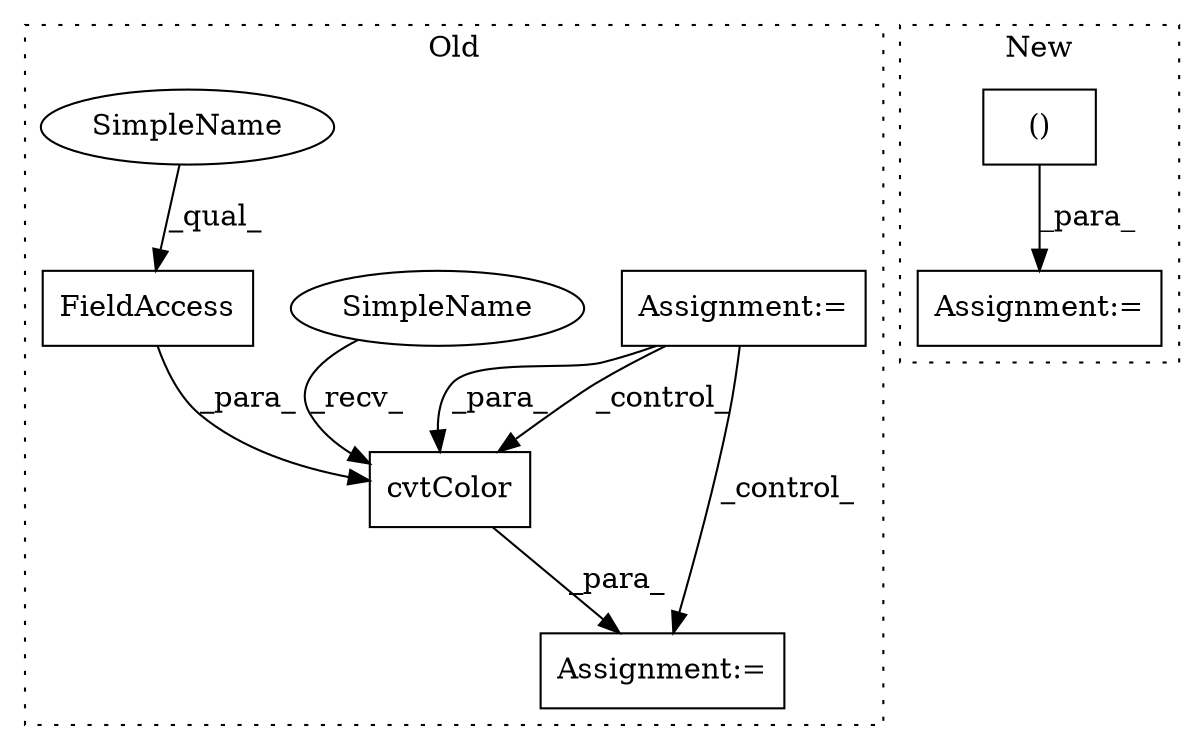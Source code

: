 digraph G {
subgraph cluster0 {
1 [label="cvtColor" a="32" s="1387,1420" l="9,1" shape="box"];
3 [label="FieldAccess" a="22" s="1403" l="17" shape="box"];
5 [label="Assignment:=" a="7" s="1382" l="1" shape="box"];
6 [label="Assignment:=" a="7" s="918" l="1" shape="box"];
7 [label="SimpleName" a="42" s="1383" l="3" shape="ellipse"];
8 [label="SimpleName" a="42" s="1403" l="3" shape="ellipse"];
label = "Old";
style="dotted";
}
subgraph cluster1 {
2 [label="()" a="106" s="1016" l="74" shape="box"];
4 [label="Assignment:=" a="7" s="1001" l="1" shape="box"];
label = "New";
style="dotted";
}
1 -> 5 [label="_para_"];
2 -> 4 [label="_para_"];
3 -> 1 [label="_para_"];
6 -> 5 [label="_control_"];
6 -> 1 [label="_para_"];
6 -> 1 [label="_control_"];
7 -> 1 [label="_recv_"];
8 -> 3 [label="_qual_"];
}
